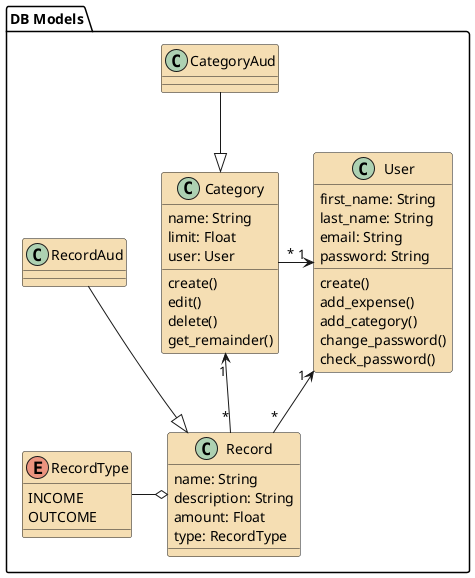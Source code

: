 @startuml "Class diagram"
skinparam classAttributeIconSize 0
skinparam class {
    BackgroundColor Wheat
}

package "DB Models" {
class User {
    first_name: String
    last_name: String
    email: String
    password: String
    create()
    add_expense()
    add_category()
    change_password()
    check_password()
}

class Category {
    name: String
    limit: Float
    user: User
    create()
    edit()
    delete()
    get_remainder()
}

enum RecordType {
    INCOME
    OUTCOME
}

class Record {
    name: String
    description: String
    amount: Float
    type: RecordType
}

class CategoryAud
class RecordAud

}

Category "1" <-- "*" Record
User "1" <-left- "*" Category
User "1" <-- "*" Record
Record o-left- RecordType
CategoryAud --|> Category
RecordAud --|> Record

@enduml